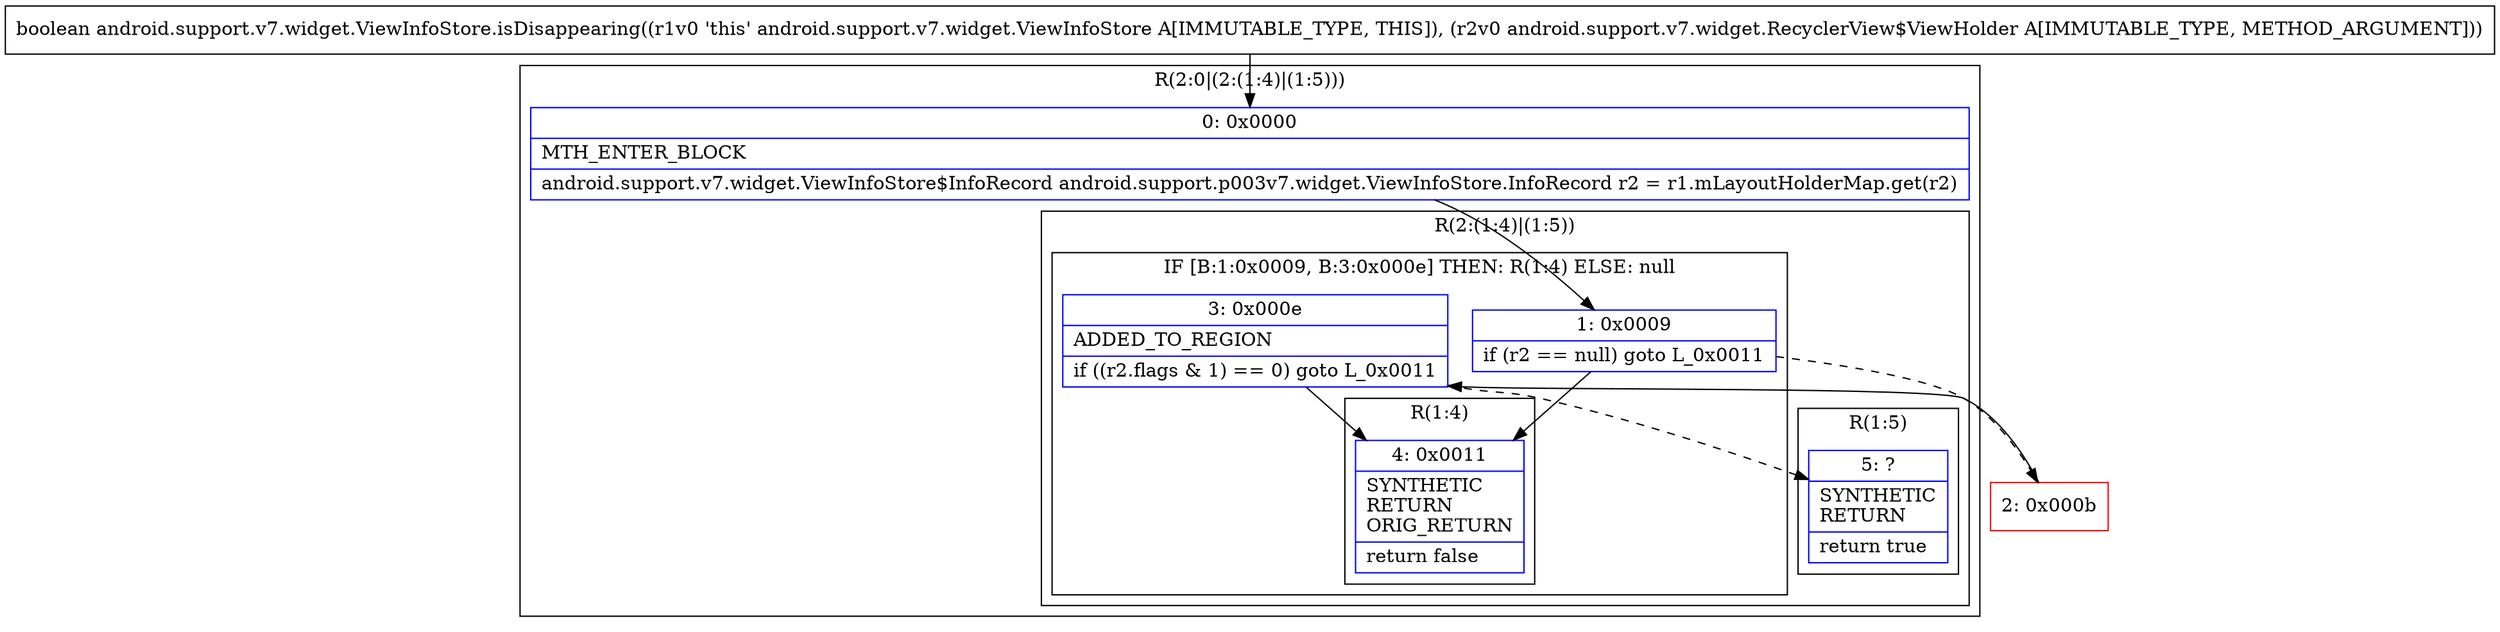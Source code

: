 digraph "CFG forandroid.support.v7.widget.ViewInfoStore.isDisappearing(Landroid\/support\/v7\/widget\/RecyclerView$ViewHolder;)Z" {
subgraph cluster_Region_144655260 {
label = "R(2:0|(2:(1:4)|(1:5)))";
node [shape=record,color=blue];
Node_0 [shape=record,label="{0\:\ 0x0000|MTH_ENTER_BLOCK\l|android.support.v7.widget.ViewInfoStore$InfoRecord android.support.p003v7.widget.ViewInfoStore.InfoRecord r2 = r1.mLayoutHolderMap.get(r2)\l}"];
subgraph cluster_Region_1053199271 {
label = "R(2:(1:4)|(1:5))";
node [shape=record,color=blue];
subgraph cluster_IfRegion_1933697898 {
label = "IF [B:1:0x0009, B:3:0x000e] THEN: R(1:4) ELSE: null";
node [shape=record,color=blue];
Node_1 [shape=record,label="{1\:\ 0x0009|if (r2 == null) goto L_0x0011\l}"];
Node_3 [shape=record,label="{3\:\ 0x000e|ADDED_TO_REGION\l|if ((r2.flags & 1) == 0) goto L_0x0011\l}"];
subgraph cluster_Region_89857340 {
label = "R(1:4)";
node [shape=record,color=blue];
Node_4 [shape=record,label="{4\:\ 0x0011|SYNTHETIC\lRETURN\lORIG_RETURN\l|return false\l}"];
}
}
subgraph cluster_Region_1111801246 {
label = "R(1:5)";
node [shape=record,color=blue];
Node_5 [shape=record,label="{5\:\ ?|SYNTHETIC\lRETURN\l|return true\l}"];
}
}
}
Node_2 [shape=record,color=red,label="{2\:\ 0x000b}"];
MethodNode[shape=record,label="{boolean android.support.v7.widget.ViewInfoStore.isDisappearing((r1v0 'this' android.support.v7.widget.ViewInfoStore A[IMMUTABLE_TYPE, THIS]), (r2v0 android.support.v7.widget.RecyclerView$ViewHolder A[IMMUTABLE_TYPE, METHOD_ARGUMENT])) }"];
MethodNode -> Node_0;
Node_0 -> Node_1;
Node_1 -> Node_2[style=dashed];
Node_1 -> Node_4;
Node_3 -> Node_4;
Node_3 -> Node_5[style=dashed];
Node_2 -> Node_3;
}

